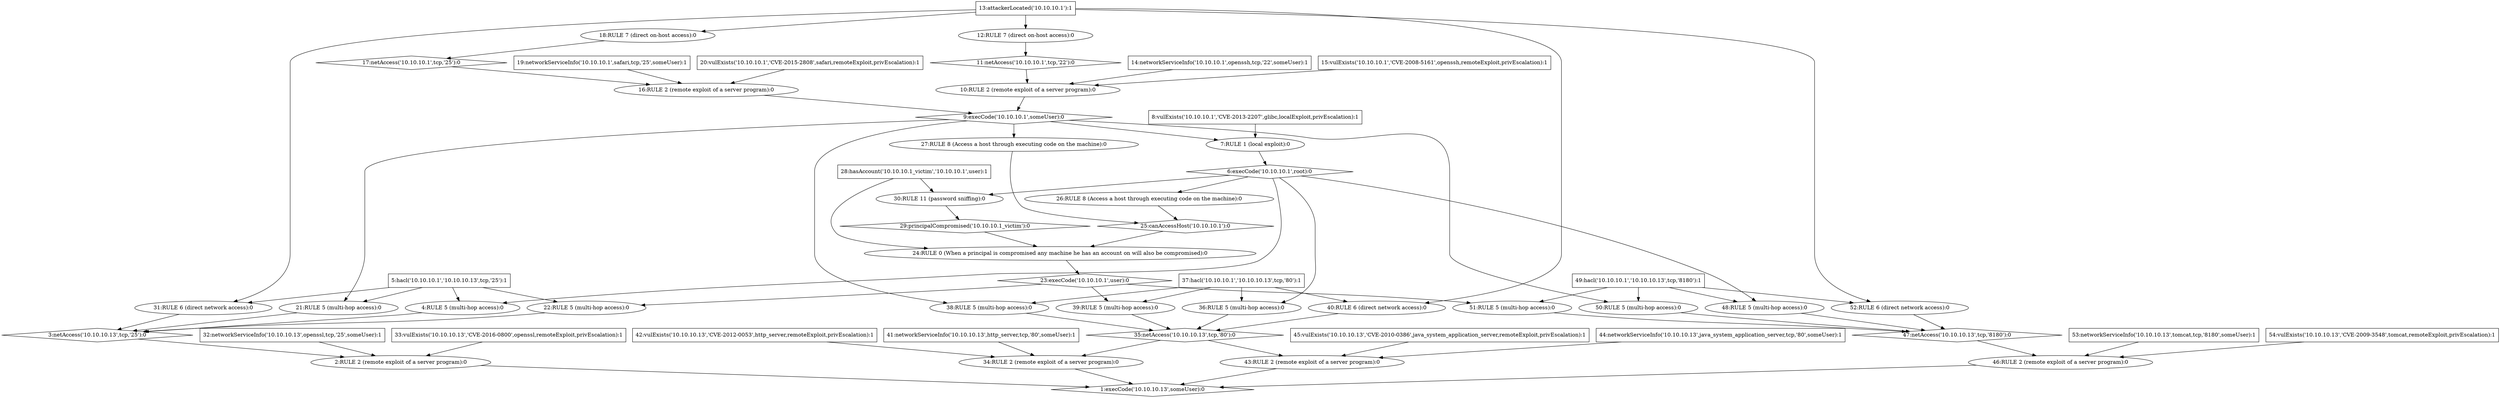 digraph G {
	1 [label="1:execCode('10.10.10.13',someUser):0",shape=diamond];
	2 [label="2:RULE 2 (remote exploit of a server program):0",shape=ellipse];
	3 [label="3:netAccess('10.10.10.13',tcp,'25'):0",shape=diamond];
	4 [label="4:RULE 5 (multi-hop access):0",shape=ellipse];
	5 [label="5:hacl('10.10.10.1','10.10.10.13',tcp,'25'):1",shape=box];
	6 [label="6:execCode('10.10.10.1',root):0",shape=diamond];
	7 [label="7:RULE 1 (local exploit):0",shape=ellipse];
	8 [label="8:vulExists('10.10.10.1','CVE-2013-2207',glibc,localExploit,privEscalation):1",shape=box];
	9 [label="9:execCode('10.10.10.1',someUser):0",shape=diamond];
	10 [label="10:RULE 2 (remote exploit of a server program):0",shape=ellipse];
	11 [label="11:netAccess('10.10.10.1',tcp,'22'):0",shape=diamond];
	12 [label="12:RULE 7 (direct on-host access):0",shape=ellipse];
	13 [label="13:attackerLocated('10.10.10.1'):1",shape=box];
	14 [label="14:networkServiceInfo('10.10.10.1',openssh,tcp,'22',someUser):1",shape=box];
	15 [label="15:vulExists('10.10.10.1','CVE-2008-5161',openssh,remoteExploit,privEscalation):1",shape=box];
	16 [label="16:RULE 2 (remote exploit of a server program):0",shape=ellipse];
	17 [label="17:netAccess('10.10.10.1',tcp,'25'):0",shape=diamond];
	18 [label="18:RULE 7 (direct on-host access):0",shape=ellipse];
	19 [label="19:networkServiceInfo('10.10.10.1',safari,tcp,'25',someUser):1",shape=box];
	20 [label="20:vulExists('10.10.10.1','CVE-2015-2808',safari,remoteExploit,privEscalation):1",shape=box];
	21 [label="21:RULE 5 (multi-hop access):0",shape=ellipse];
	22 [label="22:RULE 5 (multi-hop access):0",shape=ellipse];
	23 [label="23:execCode('10.10.10.1',user):0",shape=diamond];
	24 [label="24:RULE 0 (When a principal is compromised any machine he has an account on will also be compromised):0",shape=ellipse];
	25 [label="25:canAccessHost('10.10.10.1'):0",shape=diamond];
	26 [label="26:RULE 8 (Access a host through executing code on the machine):0",shape=ellipse];
	27 [label="27:RULE 8 (Access a host through executing code on the machine):0",shape=ellipse];
	28 [label="28:hasAccount('10.10.10.1_victim','10.10.10.1',user):1",shape=box];
	29 [label="29:principalCompromised('10.10.10.1_victim'):0",shape=diamond];
	30 [label="30:RULE 11 (password sniffing):0",shape=ellipse];
	31 [label="31:RULE 6 (direct network access):0",shape=ellipse];
	32 [label="32:networkServiceInfo('10.10.10.13',openssl,tcp,'25',someUser):1",shape=box];
	33 [label="33:vulExists('10.10.10.13','CVE-2016-0800',openssl,remoteExploit,privEscalation):1",shape=box];
	34 [label="34:RULE 2 (remote exploit of a server program):0",shape=ellipse];
	35 [label="35:netAccess('10.10.10.13',tcp,'80'):0",shape=diamond];
	36 [label="36:RULE 5 (multi-hop access):0",shape=ellipse];
	37 [label="37:hacl('10.10.10.1','10.10.10.13',tcp,'80'):1",shape=box];
	38 [label="38:RULE 5 (multi-hop access):0",shape=ellipse];
	39 [label="39:RULE 5 (multi-hop access):0",shape=ellipse];
	40 [label="40:RULE 6 (direct network access):0",shape=ellipse];
	41 [label="41:networkServiceInfo('10.10.10.13',http_server,tcp,'80',someUser):1",shape=box];
	42 [label="42:vulExists('10.10.10.13','CVE-2012-0053',http_server,remoteExploit,privEscalation):1",shape=box];
	43 [label="43:RULE 2 (remote exploit of a server program):0",shape=ellipse];
	44 [label="44:networkServiceInfo('10.10.10.13',java_system_application_server,tcp,'80',someUser):1",shape=box];
	45 [label="45:vulExists('10.10.10.13','CVE-2010-0386',java_system_application_server,remoteExploit,privEscalation):1",shape=box];
	46 [label="46:RULE 2 (remote exploit of a server program):0",shape=ellipse];
	47 [label="47:netAccess('10.10.10.13',tcp,'8180'):0",shape=diamond];
	48 [label="48:RULE 5 (multi-hop access):0",shape=ellipse];
	49 [label="49:hacl('10.10.10.1','10.10.10.13',tcp,'8180'):1",shape=box];
	50 [label="50:RULE 5 (multi-hop access):0",shape=ellipse];
	51 [label="51:RULE 5 (multi-hop access):0",shape=ellipse];
	52 [label="52:RULE 6 (direct network access):0",shape=ellipse];
	53 [label="53:networkServiceInfo('10.10.10.13',tomcat,tcp,'8180',someUser):1",shape=box];
	54 [label="54:vulExists('10.10.10.13','CVE-2009-3548',tomcat,remoteExploit,privEscalation):1",shape=box];
	5 -> 	4;
	8 -> 	7;
	13 -> 	12;
	12 -> 	11;
	11 -> 	10;
	14 -> 	10;
	15 -> 	10;
	10 -> 	9;
	13 -> 	18;
	18 -> 	17;
	17 -> 	16;
	19 -> 	16;
	20 -> 	16;
	16 -> 	9;
	9 -> 	7;
	7 -> 	6;
	6 -> 	4;
	4 -> 	3;
	5 -> 	21;
	9 -> 	21;
	21 -> 	3;
	5 -> 	22;
	6 -> 	26;
	26 -> 	25;
	9 -> 	27;
	27 -> 	25;
	25 -> 	24;
	28 -> 	24;
	6 -> 	30;
	28 -> 	30;
	30 -> 	29;
	29 -> 	24;
	24 -> 	23;
	23 -> 	22;
	22 -> 	3;
	5 -> 	31;
	13 -> 	31;
	31 -> 	3;
	3 -> 	2;
	32 -> 	2;
	33 -> 	2;
	2 -> 	1;
	37 -> 	36;
	6 -> 	36;
	36 -> 	35;
	37 -> 	38;
	9 -> 	38;
	38 -> 	35;
	37 -> 	39;
	23 -> 	39;
	39 -> 	35;
	37 -> 	40;
	13 -> 	40;
	40 -> 	35;
	35 -> 	34;
	41 -> 	34;
	42 -> 	34;
	34 -> 	1;
	35 -> 	43;
	44 -> 	43;
	45 -> 	43;
	43 -> 	1;
	49 -> 	48;
	6 -> 	48;
	48 -> 	47;
	49 -> 	50;
	9 -> 	50;
	50 -> 	47;
	49 -> 	51;
	23 -> 	51;
	51 -> 	47;
	49 -> 	52;
	13 -> 	52;
	52 -> 	47;
	47 -> 	46;
	53 -> 	46;
	54 -> 	46;
	46 -> 	1;
}
